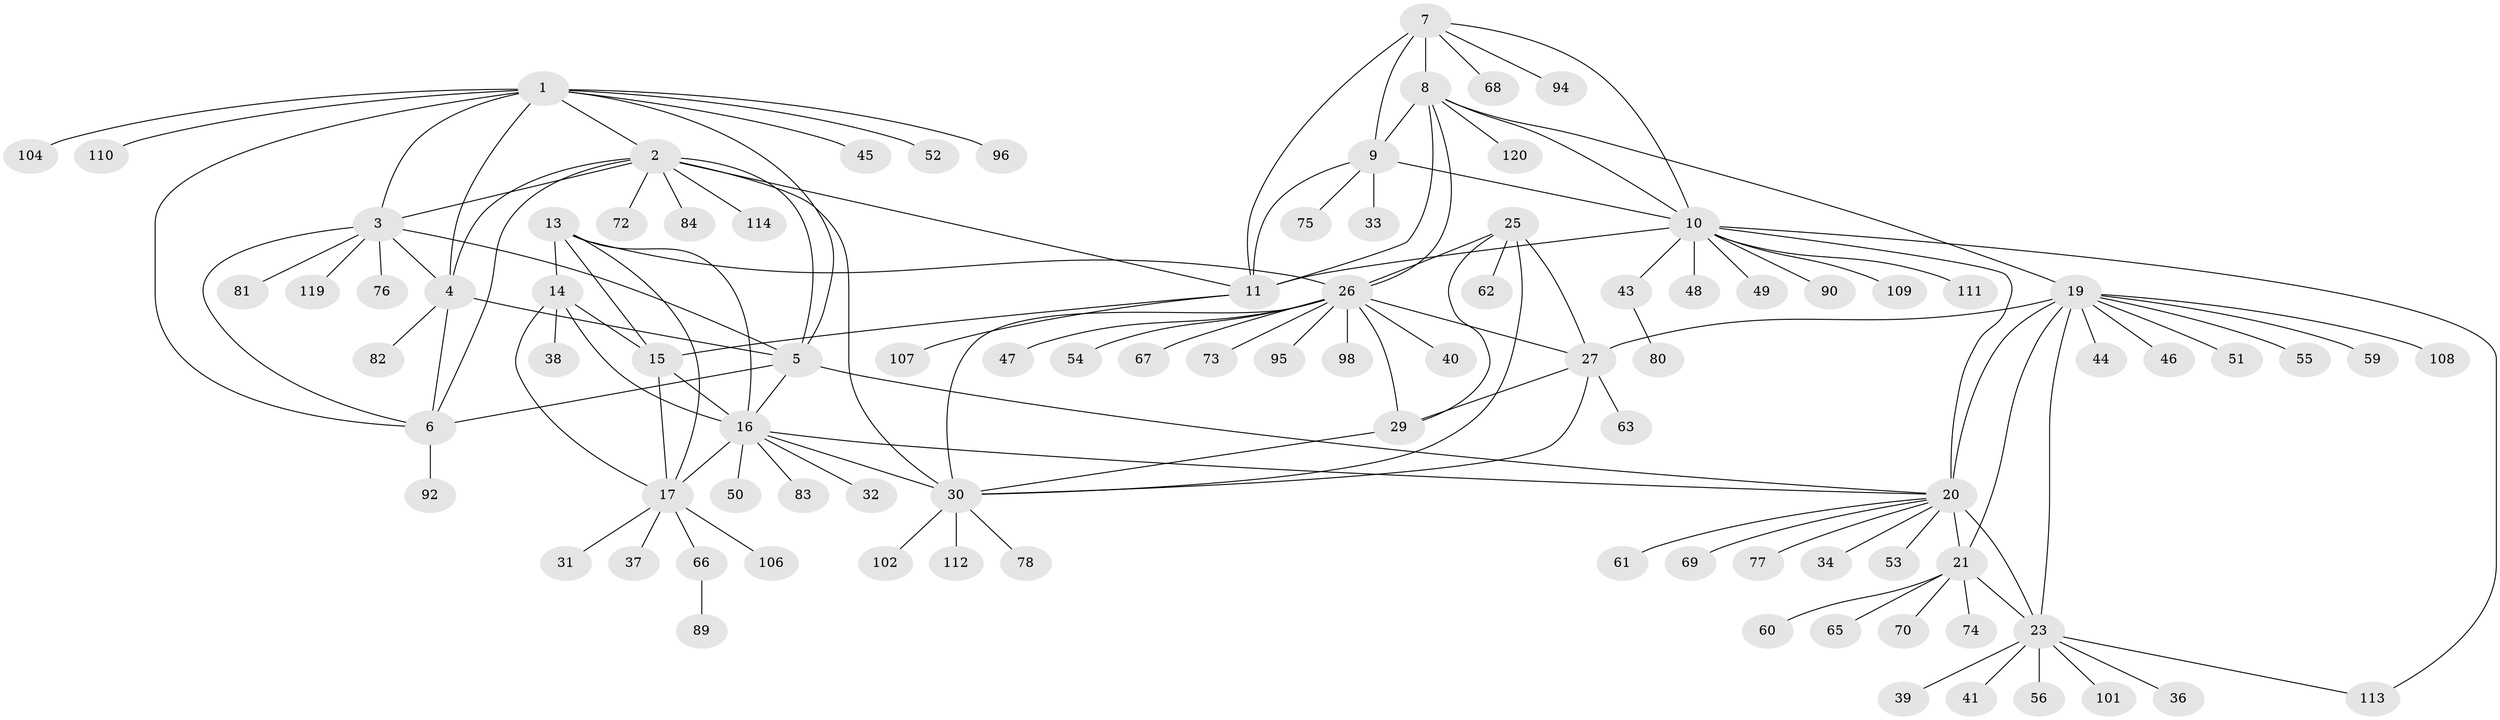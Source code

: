 // original degree distribution, {11: 0.025, 8: 0.041666666666666664, 7: 0.06666666666666667, 12: 0.025, 6: 0.041666666666666664, 10: 0.025, 14: 0.008333333333333333, 5: 0.008333333333333333, 9: 0.008333333333333333, 1: 0.6583333333333333, 2: 0.075, 3: 0.016666666666666666}
// Generated by graph-tools (version 1.1) at 2025/42/03/06/25 10:42:06]
// undirected, 93 vertices, 132 edges
graph export_dot {
graph [start="1"]
  node [color=gray90,style=filled];
  1 [super="+35"];
  2 [super="+100"];
  3 [super="+105"];
  4 [super="+42"];
  5;
  6 [super="+115"];
  7 [super="+64"];
  8 [super="+71"];
  9 [super="+57"];
  10 [super="+103"];
  11 [super="+12"];
  13 [super="+91"];
  14;
  15 [super="+88"];
  16 [super="+18"];
  17 [super="+117"];
  19 [super="+79"];
  20 [super="+22"];
  21 [super="+24"];
  23 [super="+85"];
  25;
  26 [super="+28"];
  27 [super="+58"];
  29 [super="+97"];
  30 [super="+118"];
  31;
  32;
  33;
  34;
  36;
  37;
  38;
  39;
  40;
  41;
  43;
  44;
  45 [super="+116"];
  46;
  47;
  48;
  49 [super="+87"];
  50;
  51;
  52;
  53;
  54;
  55;
  56;
  59;
  60;
  61;
  62;
  63;
  65;
  66 [super="+99"];
  67;
  68;
  69;
  70;
  72;
  73;
  74;
  75;
  76;
  77;
  78;
  80;
  81 [super="+86"];
  82;
  83;
  84 [super="+93"];
  89;
  90;
  92;
  94;
  95;
  96;
  98;
  101;
  102;
  104;
  106;
  107;
  108;
  109;
  110;
  111;
  112;
  113;
  114;
  119;
  120;
  1 -- 2;
  1 -- 3;
  1 -- 4;
  1 -- 5;
  1 -- 6;
  1 -- 45;
  1 -- 52;
  1 -- 96;
  1 -- 104;
  1 -- 110;
  2 -- 3;
  2 -- 4;
  2 -- 5;
  2 -- 6;
  2 -- 11;
  2 -- 30;
  2 -- 72;
  2 -- 84;
  2 -- 114;
  3 -- 4;
  3 -- 5;
  3 -- 6;
  3 -- 76;
  3 -- 81;
  3 -- 119;
  4 -- 5;
  4 -- 6;
  4 -- 82;
  5 -- 6;
  5 -- 16;
  5 -- 20;
  6 -- 92;
  7 -- 8;
  7 -- 9;
  7 -- 10;
  7 -- 11 [weight=2];
  7 -- 68;
  7 -- 94;
  8 -- 9;
  8 -- 10;
  8 -- 11 [weight=2];
  8 -- 19;
  8 -- 26;
  8 -- 120;
  9 -- 10;
  9 -- 11 [weight=2];
  9 -- 33;
  9 -- 75;
  10 -- 11 [weight=2];
  10 -- 43;
  10 -- 48;
  10 -- 49;
  10 -- 90;
  10 -- 109;
  10 -- 111;
  10 -- 113;
  10 -- 20;
  11 -- 107;
  11 -- 15;
  13 -- 14;
  13 -- 15;
  13 -- 16 [weight=2];
  13 -- 17;
  13 -- 26;
  14 -- 15;
  14 -- 16 [weight=2];
  14 -- 17;
  14 -- 38;
  15 -- 16 [weight=2];
  15 -- 17;
  16 -- 17 [weight=2];
  16 -- 20;
  16 -- 32;
  16 -- 83;
  16 -- 50;
  16 -- 30;
  17 -- 31;
  17 -- 37;
  17 -- 66;
  17 -- 106;
  19 -- 20 [weight=2];
  19 -- 21 [weight=2];
  19 -- 23;
  19 -- 27;
  19 -- 44;
  19 -- 46;
  19 -- 51;
  19 -- 55;
  19 -- 59;
  19 -- 108;
  20 -- 21 [weight=4];
  20 -- 23 [weight=2];
  20 -- 61;
  20 -- 34;
  20 -- 69;
  20 -- 77;
  20 -- 53;
  21 -- 23 [weight=2];
  21 -- 65;
  21 -- 70;
  21 -- 74;
  21 -- 60;
  23 -- 36;
  23 -- 39;
  23 -- 41;
  23 -- 56;
  23 -- 101;
  23 -- 113;
  25 -- 26 [weight=2];
  25 -- 27;
  25 -- 29;
  25 -- 30;
  25 -- 62;
  26 -- 27 [weight=2];
  26 -- 29 [weight=2];
  26 -- 30 [weight=2];
  26 -- 47;
  26 -- 98;
  26 -- 67;
  26 -- 40;
  26 -- 73;
  26 -- 54;
  26 -- 95;
  27 -- 29;
  27 -- 30;
  27 -- 63;
  29 -- 30;
  30 -- 78;
  30 -- 102;
  30 -- 112;
  43 -- 80;
  66 -- 89;
}
